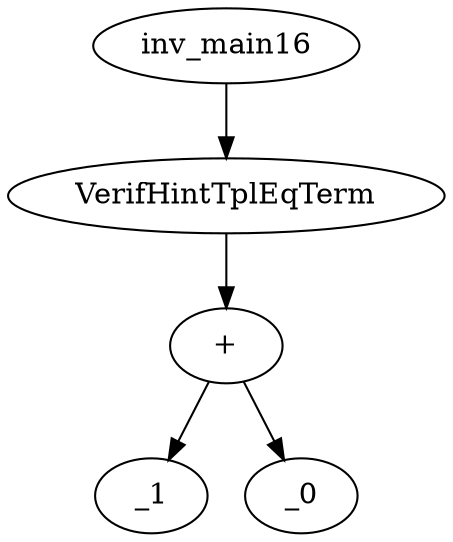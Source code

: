 digraph dag {
0 [label="inv_main16"];
1 [label="VerifHintTplEqTerm"];
2 [label="+"];
3 [label="_1"];
4 [label="_0"];
0->1
1->2
2->4
2 -> 3
}

